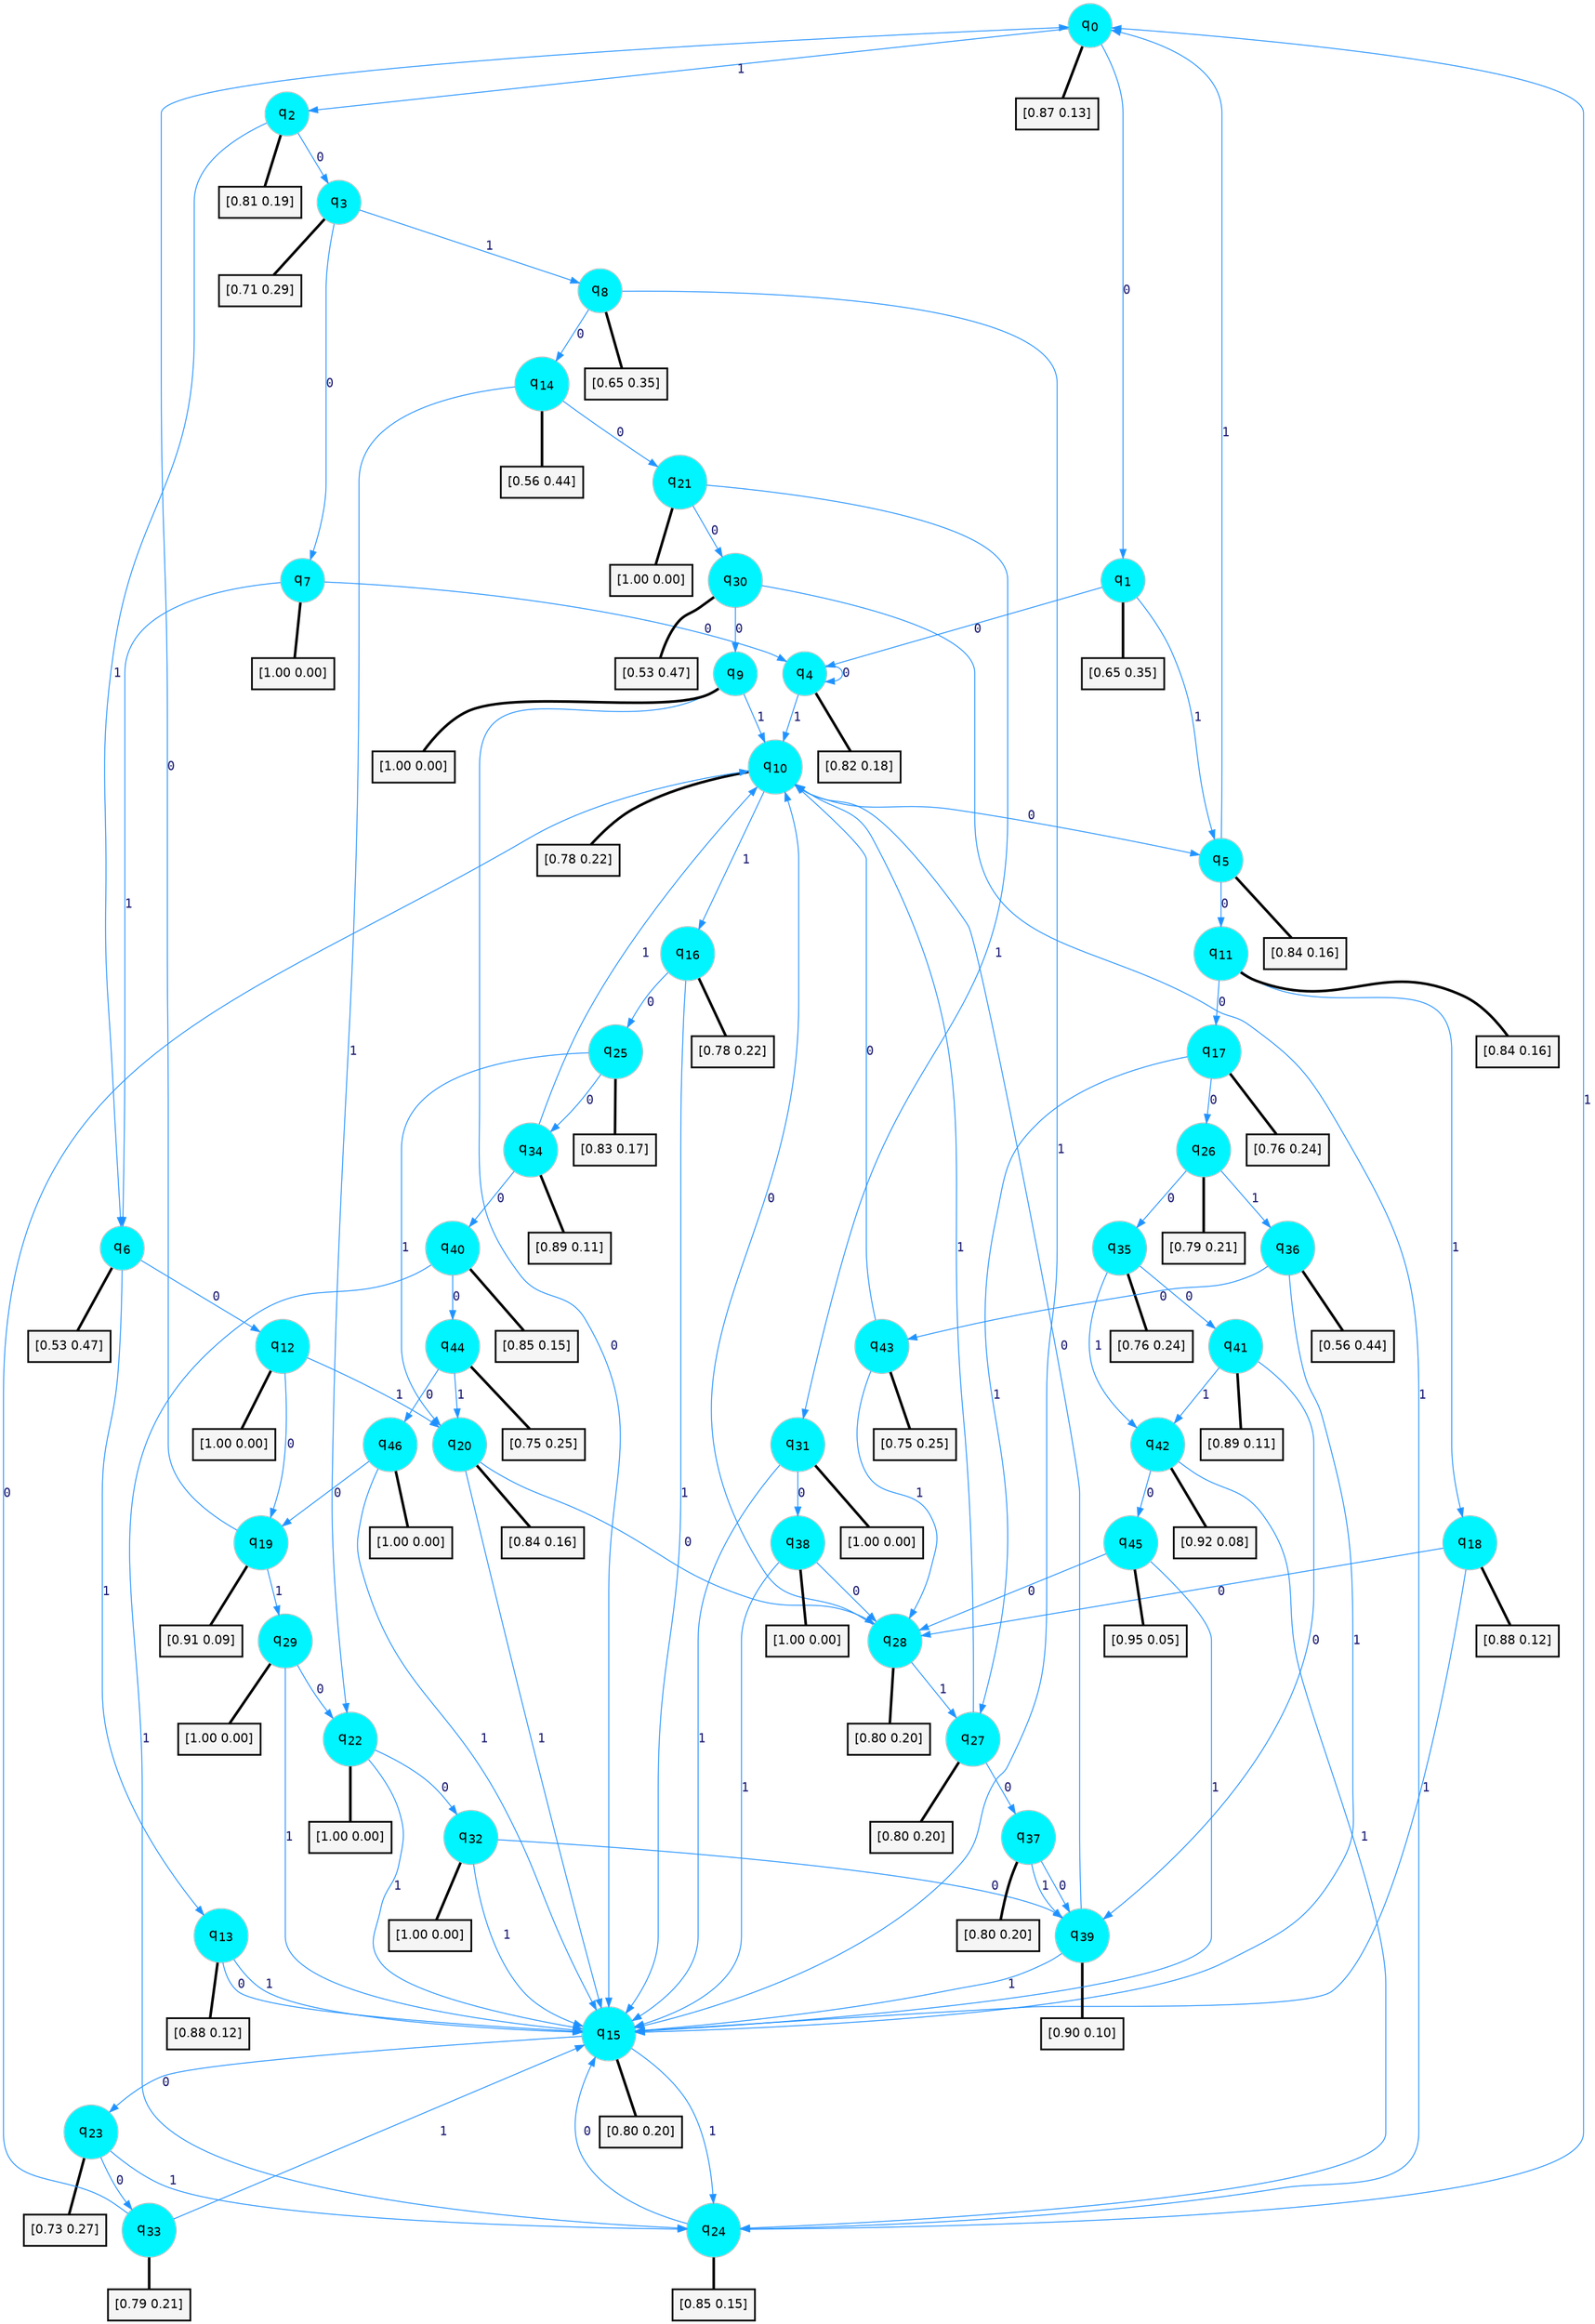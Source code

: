 digraph G {
graph [
bgcolor=transparent, dpi=300, rankdir=TD, size="40,25"];
node [
color=gray, fillcolor=turquoise1, fontcolor=black, fontname=Helvetica, fontsize=16, fontweight=bold, shape=circle, style=filled];
edge [
arrowsize=1, color=dodgerblue1, fontcolor=midnightblue, fontname=courier, fontweight=bold, penwidth=1, style=solid, weight=20];
0[label=<q<SUB>0</SUB>>];
1[label=<q<SUB>1</SUB>>];
2[label=<q<SUB>2</SUB>>];
3[label=<q<SUB>3</SUB>>];
4[label=<q<SUB>4</SUB>>];
5[label=<q<SUB>5</SUB>>];
6[label=<q<SUB>6</SUB>>];
7[label=<q<SUB>7</SUB>>];
8[label=<q<SUB>8</SUB>>];
9[label=<q<SUB>9</SUB>>];
10[label=<q<SUB>10</SUB>>];
11[label=<q<SUB>11</SUB>>];
12[label=<q<SUB>12</SUB>>];
13[label=<q<SUB>13</SUB>>];
14[label=<q<SUB>14</SUB>>];
15[label=<q<SUB>15</SUB>>];
16[label=<q<SUB>16</SUB>>];
17[label=<q<SUB>17</SUB>>];
18[label=<q<SUB>18</SUB>>];
19[label=<q<SUB>19</SUB>>];
20[label=<q<SUB>20</SUB>>];
21[label=<q<SUB>21</SUB>>];
22[label=<q<SUB>22</SUB>>];
23[label=<q<SUB>23</SUB>>];
24[label=<q<SUB>24</SUB>>];
25[label=<q<SUB>25</SUB>>];
26[label=<q<SUB>26</SUB>>];
27[label=<q<SUB>27</SUB>>];
28[label=<q<SUB>28</SUB>>];
29[label=<q<SUB>29</SUB>>];
30[label=<q<SUB>30</SUB>>];
31[label=<q<SUB>31</SUB>>];
32[label=<q<SUB>32</SUB>>];
33[label=<q<SUB>33</SUB>>];
34[label=<q<SUB>34</SUB>>];
35[label=<q<SUB>35</SUB>>];
36[label=<q<SUB>36</SUB>>];
37[label=<q<SUB>37</SUB>>];
38[label=<q<SUB>38</SUB>>];
39[label=<q<SUB>39</SUB>>];
40[label=<q<SUB>40</SUB>>];
41[label=<q<SUB>41</SUB>>];
42[label=<q<SUB>42</SUB>>];
43[label=<q<SUB>43</SUB>>];
44[label=<q<SUB>44</SUB>>];
45[label=<q<SUB>45</SUB>>];
46[label=<q<SUB>46</SUB>>];
47[label="[0.87 0.13]", shape=box,fontcolor=black, fontname=Helvetica, fontsize=14, penwidth=2, fillcolor=whitesmoke,color=black];
48[label="[0.65 0.35]", shape=box,fontcolor=black, fontname=Helvetica, fontsize=14, penwidth=2, fillcolor=whitesmoke,color=black];
49[label="[0.81 0.19]", shape=box,fontcolor=black, fontname=Helvetica, fontsize=14, penwidth=2, fillcolor=whitesmoke,color=black];
50[label="[0.71 0.29]", shape=box,fontcolor=black, fontname=Helvetica, fontsize=14, penwidth=2, fillcolor=whitesmoke,color=black];
51[label="[0.82 0.18]", shape=box,fontcolor=black, fontname=Helvetica, fontsize=14, penwidth=2, fillcolor=whitesmoke,color=black];
52[label="[0.84 0.16]", shape=box,fontcolor=black, fontname=Helvetica, fontsize=14, penwidth=2, fillcolor=whitesmoke,color=black];
53[label="[0.53 0.47]", shape=box,fontcolor=black, fontname=Helvetica, fontsize=14, penwidth=2, fillcolor=whitesmoke,color=black];
54[label="[1.00 0.00]", shape=box,fontcolor=black, fontname=Helvetica, fontsize=14, penwidth=2, fillcolor=whitesmoke,color=black];
55[label="[0.65 0.35]", shape=box,fontcolor=black, fontname=Helvetica, fontsize=14, penwidth=2, fillcolor=whitesmoke,color=black];
56[label="[1.00 0.00]", shape=box,fontcolor=black, fontname=Helvetica, fontsize=14, penwidth=2, fillcolor=whitesmoke,color=black];
57[label="[0.78 0.22]", shape=box,fontcolor=black, fontname=Helvetica, fontsize=14, penwidth=2, fillcolor=whitesmoke,color=black];
58[label="[0.84 0.16]", shape=box,fontcolor=black, fontname=Helvetica, fontsize=14, penwidth=2, fillcolor=whitesmoke,color=black];
59[label="[1.00 0.00]", shape=box,fontcolor=black, fontname=Helvetica, fontsize=14, penwidth=2, fillcolor=whitesmoke,color=black];
60[label="[0.88 0.12]", shape=box,fontcolor=black, fontname=Helvetica, fontsize=14, penwidth=2, fillcolor=whitesmoke,color=black];
61[label="[0.56 0.44]", shape=box,fontcolor=black, fontname=Helvetica, fontsize=14, penwidth=2, fillcolor=whitesmoke,color=black];
62[label="[0.80 0.20]", shape=box,fontcolor=black, fontname=Helvetica, fontsize=14, penwidth=2, fillcolor=whitesmoke,color=black];
63[label="[0.78 0.22]", shape=box,fontcolor=black, fontname=Helvetica, fontsize=14, penwidth=2, fillcolor=whitesmoke,color=black];
64[label="[0.76 0.24]", shape=box,fontcolor=black, fontname=Helvetica, fontsize=14, penwidth=2, fillcolor=whitesmoke,color=black];
65[label="[0.88 0.12]", shape=box,fontcolor=black, fontname=Helvetica, fontsize=14, penwidth=2, fillcolor=whitesmoke,color=black];
66[label="[0.91 0.09]", shape=box,fontcolor=black, fontname=Helvetica, fontsize=14, penwidth=2, fillcolor=whitesmoke,color=black];
67[label="[0.84 0.16]", shape=box,fontcolor=black, fontname=Helvetica, fontsize=14, penwidth=2, fillcolor=whitesmoke,color=black];
68[label="[1.00 0.00]", shape=box,fontcolor=black, fontname=Helvetica, fontsize=14, penwidth=2, fillcolor=whitesmoke,color=black];
69[label="[1.00 0.00]", shape=box,fontcolor=black, fontname=Helvetica, fontsize=14, penwidth=2, fillcolor=whitesmoke,color=black];
70[label="[0.73 0.27]", shape=box,fontcolor=black, fontname=Helvetica, fontsize=14, penwidth=2, fillcolor=whitesmoke,color=black];
71[label="[0.85 0.15]", shape=box,fontcolor=black, fontname=Helvetica, fontsize=14, penwidth=2, fillcolor=whitesmoke,color=black];
72[label="[0.83 0.17]", shape=box,fontcolor=black, fontname=Helvetica, fontsize=14, penwidth=2, fillcolor=whitesmoke,color=black];
73[label="[0.79 0.21]", shape=box,fontcolor=black, fontname=Helvetica, fontsize=14, penwidth=2, fillcolor=whitesmoke,color=black];
74[label="[0.80 0.20]", shape=box,fontcolor=black, fontname=Helvetica, fontsize=14, penwidth=2, fillcolor=whitesmoke,color=black];
75[label="[0.80 0.20]", shape=box,fontcolor=black, fontname=Helvetica, fontsize=14, penwidth=2, fillcolor=whitesmoke,color=black];
76[label="[1.00 0.00]", shape=box,fontcolor=black, fontname=Helvetica, fontsize=14, penwidth=2, fillcolor=whitesmoke,color=black];
77[label="[0.53 0.47]", shape=box,fontcolor=black, fontname=Helvetica, fontsize=14, penwidth=2, fillcolor=whitesmoke,color=black];
78[label="[1.00 0.00]", shape=box,fontcolor=black, fontname=Helvetica, fontsize=14, penwidth=2, fillcolor=whitesmoke,color=black];
79[label="[1.00 0.00]", shape=box,fontcolor=black, fontname=Helvetica, fontsize=14, penwidth=2, fillcolor=whitesmoke,color=black];
80[label="[0.79 0.21]", shape=box,fontcolor=black, fontname=Helvetica, fontsize=14, penwidth=2, fillcolor=whitesmoke,color=black];
81[label="[0.89 0.11]", shape=box,fontcolor=black, fontname=Helvetica, fontsize=14, penwidth=2, fillcolor=whitesmoke,color=black];
82[label="[0.76 0.24]", shape=box,fontcolor=black, fontname=Helvetica, fontsize=14, penwidth=2, fillcolor=whitesmoke,color=black];
83[label="[0.56 0.44]", shape=box,fontcolor=black, fontname=Helvetica, fontsize=14, penwidth=2, fillcolor=whitesmoke,color=black];
84[label="[0.80 0.20]", shape=box,fontcolor=black, fontname=Helvetica, fontsize=14, penwidth=2, fillcolor=whitesmoke,color=black];
85[label="[1.00 0.00]", shape=box,fontcolor=black, fontname=Helvetica, fontsize=14, penwidth=2, fillcolor=whitesmoke,color=black];
86[label="[0.90 0.10]", shape=box,fontcolor=black, fontname=Helvetica, fontsize=14, penwidth=2, fillcolor=whitesmoke,color=black];
87[label="[0.85 0.15]", shape=box,fontcolor=black, fontname=Helvetica, fontsize=14, penwidth=2, fillcolor=whitesmoke,color=black];
88[label="[0.89 0.11]", shape=box,fontcolor=black, fontname=Helvetica, fontsize=14, penwidth=2, fillcolor=whitesmoke,color=black];
89[label="[0.92 0.08]", shape=box,fontcolor=black, fontname=Helvetica, fontsize=14, penwidth=2, fillcolor=whitesmoke,color=black];
90[label="[0.75 0.25]", shape=box,fontcolor=black, fontname=Helvetica, fontsize=14, penwidth=2, fillcolor=whitesmoke,color=black];
91[label="[0.75 0.25]", shape=box,fontcolor=black, fontname=Helvetica, fontsize=14, penwidth=2, fillcolor=whitesmoke,color=black];
92[label="[0.95 0.05]", shape=box,fontcolor=black, fontname=Helvetica, fontsize=14, penwidth=2, fillcolor=whitesmoke,color=black];
93[label="[1.00 0.00]", shape=box,fontcolor=black, fontname=Helvetica, fontsize=14, penwidth=2, fillcolor=whitesmoke,color=black];
0->1 [label=0];
0->2 [label=1];
0->47 [arrowhead=none, penwidth=3,color=black];
1->4 [label=0];
1->5 [label=1];
1->48 [arrowhead=none, penwidth=3,color=black];
2->3 [label=0];
2->6 [label=1];
2->49 [arrowhead=none, penwidth=3,color=black];
3->7 [label=0];
3->8 [label=1];
3->50 [arrowhead=none, penwidth=3,color=black];
4->4 [label=0];
4->10 [label=1];
4->51 [arrowhead=none, penwidth=3,color=black];
5->11 [label=0];
5->0 [label=1];
5->52 [arrowhead=none, penwidth=3,color=black];
6->12 [label=0];
6->13 [label=1];
6->53 [arrowhead=none, penwidth=3,color=black];
7->4 [label=0];
7->6 [label=1];
7->54 [arrowhead=none, penwidth=3,color=black];
8->14 [label=0];
8->15 [label=1];
8->55 [arrowhead=none, penwidth=3,color=black];
9->15 [label=0];
9->10 [label=1];
9->56 [arrowhead=none, penwidth=3,color=black];
10->5 [label=0];
10->16 [label=1];
10->57 [arrowhead=none, penwidth=3,color=black];
11->17 [label=0];
11->18 [label=1];
11->58 [arrowhead=none, penwidth=3,color=black];
12->19 [label=0];
12->20 [label=1];
12->59 [arrowhead=none, penwidth=3,color=black];
13->15 [label=0];
13->15 [label=1];
13->60 [arrowhead=none, penwidth=3,color=black];
14->21 [label=0];
14->22 [label=1];
14->61 [arrowhead=none, penwidth=3,color=black];
15->23 [label=0];
15->24 [label=1];
15->62 [arrowhead=none, penwidth=3,color=black];
16->25 [label=0];
16->15 [label=1];
16->63 [arrowhead=none, penwidth=3,color=black];
17->26 [label=0];
17->27 [label=1];
17->64 [arrowhead=none, penwidth=3,color=black];
18->28 [label=0];
18->15 [label=1];
18->65 [arrowhead=none, penwidth=3,color=black];
19->0 [label=0];
19->29 [label=1];
19->66 [arrowhead=none, penwidth=3,color=black];
20->28 [label=0];
20->15 [label=1];
20->67 [arrowhead=none, penwidth=3,color=black];
21->30 [label=0];
21->31 [label=1];
21->68 [arrowhead=none, penwidth=3,color=black];
22->32 [label=0];
22->15 [label=1];
22->69 [arrowhead=none, penwidth=3,color=black];
23->33 [label=0];
23->24 [label=1];
23->70 [arrowhead=none, penwidth=3,color=black];
24->15 [label=0];
24->0 [label=1];
24->71 [arrowhead=none, penwidth=3,color=black];
25->34 [label=0];
25->20 [label=1];
25->72 [arrowhead=none, penwidth=3,color=black];
26->35 [label=0];
26->36 [label=1];
26->73 [arrowhead=none, penwidth=3,color=black];
27->37 [label=0];
27->10 [label=1];
27->74 [arrowhead=none, penwidth=3,color=black];
28->10 [label=0];
28->27 [label=1];
28->75 [arrowhead=none, penwidth=3,color=black];
29->22 [label=0];
29->15 [label=1];
29->76 [arrowhead=none, penwidth=3,color=black];
30->9 [label=0];
30->24 [label=1];
30->77 [arrowhead=none, penwidth=3,color=black];
31->38 [label=0];
31->15 [label=1];
31->78 [arrowhead=none, penwidth=3,color=black];
32->39 [label=0];
32->15 [label=1];
32->79 [arrowhead=none, penwidth=3,color=black];
33->10 [label=0];
33->15 [label=1];
33->80 [arrowhead=none, penwidth=3,color=black];
34->40 [label=0];
34->10 [label=1];
34->81 [arrowhead=none, penwidth=3,color=black];
35->41 [label=0];
35->42 [label=1];
35->82 [arrowhead=none, penwidth=3,color=black];
36->43 [label=0];
36->15 [label=1];
36->83 [arrowhead=none, penwidth=3,color=black];
37->39 [label=0];
37->39 [label=1];
37->84 [arrowhead=none, penwidth=3,color=black];
38->28 [label=0];
38->15 [label=1];
38->85 [arrowhead=none, penwidth=3,color=black];
39->10 [label=0];
39->15 [label=1];
39->86 [arrowhead=none, penwidth=3,color=black];
40->44 [label=0];
40->24 [label=1];
40->87 [arrowhead=none, penwidth=3,color=black];
41->39 [label=0];
41->42 [label=1];
41->88 [arrowhead=none, penwidth=3,color=black];
42->45 [label=0];
42->24 [label=1];
42->89 [arrowhead=none, penwidth=3,color=black];
43->10 [label=0];
43->28 [label=1];
43->90 [arrowhead=none, penwidth=3,color=black];
44->46 [label=0];
44->20 [label=1];
44->91 [arrowhead=none, penwidth=3,color=black];
45->28 [label=0];
45->15 [label=1];
45->92 [arrowhead=none, penwidth=3,color=black];
46->19 [label=0];
46->15 [label=1];
46->93 [arrowhead=none, penwidth=3,color=black];
}
